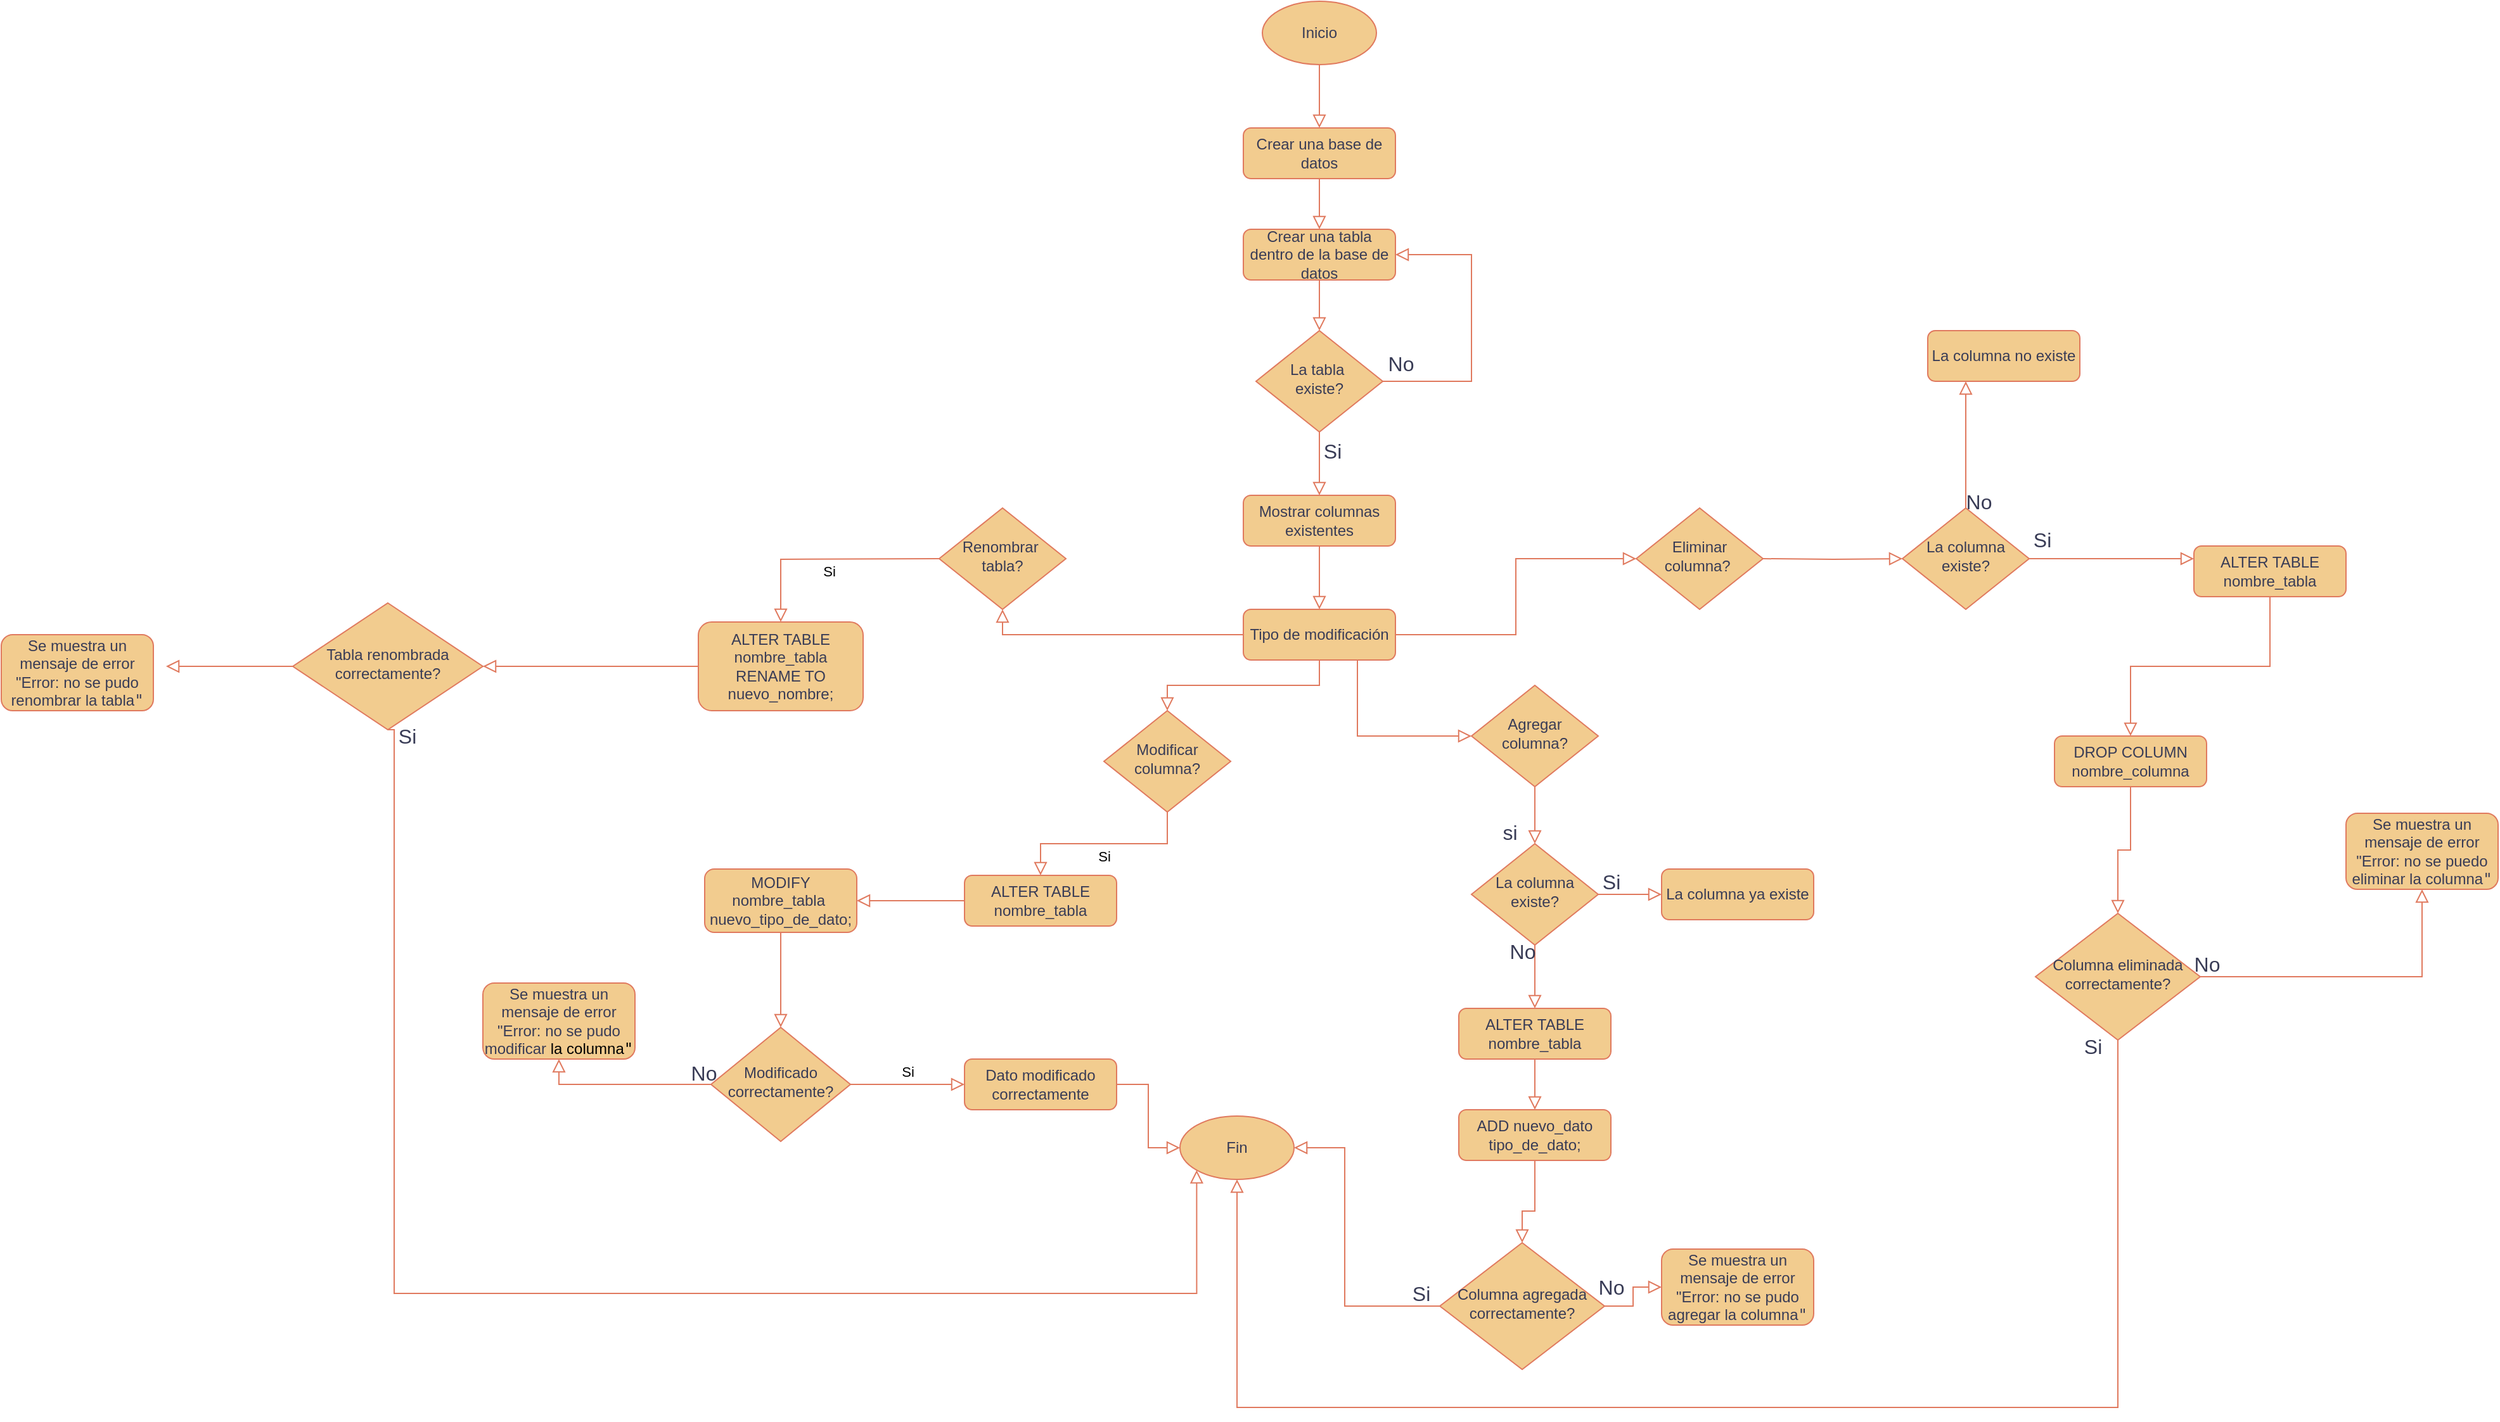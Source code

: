 <mxfile version="26.1.1">
  <diagram id="C5RBs43oDa-KdzZeNtuy" name="Page-1">
    <mxGraphModel dx="2724" dy="2389" grid="1" gridSize="10" guides="1" tooltips="1" connect="1" arrows="1" fold="1" page="1" pageScale="1" pageWidth="827" pageHeight="1169" math="0" shadow="0">
      <root>
        <mxCell id="WIyWlLk6GJQsqaUBKTNV-0" />
        <mxCell id="WIyWlLk6GJQsqaUBKTNV-1" parent="WIyWlLk6GJQsqaUBKTNV-0" />
        <mxCell id="WIyWlLk6GJQsqaUBKTNV-2" value="" style="rounded=0;html=1;jettySize=auto;orthogonalLoop=1;fontSize=11;endArrow=block;endFill=0;endSize=8;strokeWidth=1;shadow=0;labelBackgroundColor=none;edgeStyle=orthogonalEdgeStyle;entryX=0.5;entryY=0;entryDx=0;entryDy=0;strokeColor=#E07A5F;fontColor=default;" parent="WIyWlLk6GJQsqaUBKTNV-1" source="WIyWlLk6GJQsqaUBKTNV-3" target="C9Z1ZDKZKIPc8T6fknlQ-0" edge="1">
          <mxGeometry relative="1" as="geometry">
            <mxPoint x="220" y="-280" as="targetPoint" />
          </mxGeometry>
        </mxCell>
        <mxCell id="WIyWlLk6GJQsqaUBKTNV-3" value="Crear una base de datos" style="rounded=1;whiteSpace=wrap;html=1;fontSize=12;glass=0;strokeWidth=1;shadow=0;labelBackgroundColor=none;fillColor=#F2CC8F;strokeColor=#E07A5F;fontColor=#393C56;" parent="WIyWlLk6GJQsqaUBKTNV-1" vertex="1">
          <mxGeometry x="160" y="-350" width="120" height="40" as="geometry" />
        </mxCell>
        <mxCell id="WIyWlLk6GJQsqaUBKTNV-9" value="" style="edgeStyle=orthogonalEdgeStyle;rounded=0;html=1;jettySize=auto;orthogonalLoop=1;fontSize=11;endArrow=block;endFill=0;endSize=8;strokeWidth=1;shadow=0;labelBackgroundColor=none;exitX=0.5;exitY=1;exitDx=0;exitDy=0;entryX=0.5;entryY=0;entryDx=0;entryDy=0;strokeColor=#E07A5F;fontColor=default;" parent="WIyWlLk6GJQsqaUBKTNV-1" source="C9Z1ZDKZKIPc8T6fknlQ-44" target="C9Z1ZDKZKIPc8T6fknlQ-64" edge="1">
          <mxGeometry y="10" relative="1" as="geometry">
            <mxPoint as="offset" />
            <mxPoint x="480.0" y="170" as="sourcePoint" />
            <mxPoint x="530" y="130" as="targetPoint" />
          </mxGeometry>
        </mxCell>
        <mxCell id="C9Z1ZDKZKIPc8T6fknlQ-0" value="Crear una tabla dentro de la base de datos" style="rounded=1;whiteSpace=wrap;html=1;fontSize=12;glass=0;strokeWidth=1;shadow=0;labelBackgroundColor=none;fillColor=#F2CC8F;strokeColor=#E07A5F;fontColor=#393C56;" parent="WIyWlLk6GJQsqaUBKTNV-1" vertex="1">
          <mxGeometry x="160" y="-270" width="120" height="40" as="geometry" />
        </mxCell>
        <mxCell id="C9Z1ZDKZKIPc8T6fknlQ-5" value="" style="edgeStyle=orthogonalEdgeStyle;rounded=0;html=1;jettySize=auto;orthogonalLoop=1;fontSize=11;endArrow=block;endFill=0;endSize=8;strokeWidth=1;shadow=0;labelBackgroundColor=none;exitX=0.5;exitY=1;exitDx=0;exitDy=0;strokeColor=#E07A5F;fontColor=default;" parent="WIyWlLk6GJQsqaUBKTNV-1" source="C9Z1ZDKZKIPc8T6fknlQ-64" target="C9Z1ZDKZKIPc8T6fknlQ-7" edge="1">
          <mxGeometry x="-1" y="72" relative="1" as="geometry">
            <mxPoint x="-40" y="12" as="offset" />
            <mxPoint x="590" y="150" as="sourcePoint" />
          </mxGeometry>
        </mxCell>
        <mxCell id="C9Z1ZDKZKIPc8T6fknlQ-7" value="ALTER TABLE&lt;div&gt;nombre_tabla&lt;/div&gt;" style="rounded=1;whiteSpace=wrap;html=1;fontSize=12;glass=0;strokeWidth=1;shadow=0;labelBackgroundColor=none;fillColor=#F2CC8F;strokeColor=#E07A5F;fontColor=#393C56;" parent="WIyWlLk6GJQsqaUBKTNV-1" vertex="1">
          <mxGeometry x="330" y="345" width="120" height="40" as="geometry" />
        </mxCell>
        <mxCell id="C9Z1ZDKZKIPc8T6fknlQ-8" value="ADD nuevo_dato&lt;div&gt;tipo_de_dato;&lt;/div&gt;" style="rounded=1;whiteSpace=wrap;html=1;fontSize=12;glass=0;strokeWidth=1;shadow=0;labelBackgroundColor=none;fillColor=#F2CC8F;strokeColor=#E07A5F;fontColor=#393C56;" parent="WIyWlLk6GJQsqaUBKTNV-1" vertex="1">
          <mxGeometry x="330" y="425" width="120" height="40" as="geometry" />
        </mxCell>
        <mxCell id="C9Z1ZDKZKIPc8T6fknlQ-9" value="" style="edgeStyle=orthogonalEdgeStyle;rounded=0;html=1;jettySize=auto;orthogonalLoop=1;fontSize=11;endArrow=block;endFill=0;endSize=8;strokeWidth=1;shadow=0;labelBackgroundColor=none;entryX=0.5;entryY=0;entryDx=0;entryDy=0;exitX=0.5;exitY=1;exitDx=0;exitDy=0;strokeColor=#E07A5F;fontColor=default;" parent="WIyWlLk6GJQsqaUBKTNV-1" source="C9Z1ZDKZKIPc8T6fknlQ-7" target="C9Z1ZDKZKIPc8T6fknlQ-8" edge="1">
          <mxGeometry y="10" relative="1" as="geometry">
            <mxPoint as="offset" />
            <mxPoint x="820" y="225" as="sourcePoint" />
            <mxPoint x="710" y="235" as="targetPoint" />
          </mxGeometry>
        </mxCell>
        <mxCell id="C9Z1ZDKZKIPc8T6fknlQ-11" value="Si" style="edgeStyle=orthogonalEdgeStyle;rounded=0;html=1;jettySize=auto;orthogonalLoop=1;fontSize=11;endArrow=block;endFill=0;endSize=8;strokeWidth=1;shadow=0;labelBackgroundColor=none;exitX=0.5;exitY=1;exitDx=0;exitDy=0;entryX=0.5;entryY=0;entryDx=0;entryDy=0;strokeColor=#E07A5F;fontColor=default;" parent="WIyWlLk6GJQsqaUBKTNV-1" source="C9Z1ZDKZKIPc8T6fknlQ-43" target="C9Z1ZDKZKIPc8T6fknlQ-14" edge="1">
          <mxGeometry y="10" relative="1" as="geometry">
            <mxPoint as="offset" />
            <mxPoint x="-20" y="280" as="targetPoint" />
          </mxGeometry>
        </mxCell>
        <mxCell id="C9Z1ZDKZKIPc8T6fknlQ-13" value="MODIFY nombre_tabla&amp;nbsp;&lt;div&gt;nuevo_tipo_de_dato;&lt;/div&gt;" style="rounded=1;whiteSpace=wrap;html=1;fontSize=12;glass=0;strokeWidth=1;shadow=0;labelBackgroundColor=none;fillColor=#F2CC8F;strokeColor=#E07A5F;fontColor=#393C56;" parent="WIyWlLk6GJQsqaUBKTNV-1" vertex="1">
          <mxGeometry x="-265" y="235" width="120" height="50" as="geometry" />
        </mxCell>
        <mxCell id="C9Z1ZDKZKIPc8T6fknlQ-14" value="ALTER TABLE nombre_tabla" style="rounded=1;whiteSpace=wrap;html=1;fontSize=12;glass=0;strokeWidth=1;shadow=0;labelBackgroundColor=none;fillColor=#F2CC8F;strokeColor=#E07A5F;fontColor=#393C56;" parent="WIyWlLk6GJQsqaUBKTNV-1" vertex="1">
          <mxGeometry x="-60" y="240" width="120" height="40" as="geometry" />
        </mxCell>
        <mxCell id="C9Z1ZDKZKIPc8T6fknlQ-15" value="" style="edgeStyle=orthogonalEdgeStyle;rounded=0;html=1;jettySize=auto;orthogonalLoop=1;fontSize=11;endArrow=block;endFill=0;endSize=8;strokeWidth=1;shadow=0;labelBackgroundColor=none;entryX=1;entryY=0.5;entryDx=0;entryDy=0;exitX=0;exitY=0.5;exitDx=0;exitDy=0;strokeColor=#E07A5F;fontColor=default;" parent="WIyWlLk6GJQsqaUBKTNV-1" source="C9Z1ZDKZKIPc8T6fknlQ-14" target="C9Z1ZDKZKIPc8T6fknlQ-13" edge="1">
          <mxGeometry y="10" relative="1" as="geometry">
            <mxPoint as="offset" />
            <mxPoint x="-200" y="350" as="sourcePoint" />
            <mxPoint x="-240" y="400" as="targetPoint" />
          </mxGeometry>
        </mxCell>
        <mxCell id="C9Z1ZDKZKIPc8T6fknlQ-18" value="Inicio" style="ellipse;whiteSpace=wrap;html=1;labelBackgroundColor=none;fillColor=#F2CC8F;strokeColor=#E07A5F;fontColor=#393C56;" parent="WIyWlLk6GJQsqaUBKTNV-1" vertex="1">
          <mxGeometry x="175" y="-450" width="90" height="50" as="geometry" />
        </mxCell>
        <mxCell id="C9Z1ZDKZKIPc8T6fknlQ-19" value="" style="rounded=0;html=1;jettySize=auto;orthogonalLoop=1;fontSize=11;endArrow=block;endFill=0;endSize=8;strokeWidth=1;shadow=0;labelBackgroundColor=none;edgeStyle=orthogonalEdgeStyle;entryX=0.5;entryY=0;entryDx=0;entryDy=0;exitX=0.5;exitY=1;exitDx=0;exitDy=0;strokeColor=#E07A5F;fontColor=default;" parent="WIyWlLk6GJQsqaUBKTNV-1" source="C9Z1ZDKZKIPc8T6fknlQ-18" target="WIyWlLk6GJQsqaUBKTNV-3" edge="1">
          <mxGeometry relative="1" as="geometry">
            <mxPoint x="230" y="-300" as="sourcePoint" />
            <mxPoint x="230" y="-260" as="targetPoint" />
          </mxGeometry>
        </mxCell>
        <mxCell id="C9Z1ZDKZKIPc8T6fknlQ-24" value="Modificado correctamente?" style="rhombus;whiteSpace=wrap;html=1;shadow=0;fontFamily=Helvetica;fontSize=12;align=center;strokeWidth=1;spacing=6;spacingTop=-4;labelBackgroundColor=none;fillColor=#F2CC8F;strokeColor=#E07A5F;fontColor=#393C56;" parent="WIyWlLk6GJQsqaUBKTNV-1" vertex="1">
          <mxGeometry x="-260" y="360" width="110" height="90" as="geometry" />
        </mxCell>
        <mxCell id="C9Z1ZDKZKIPc8T6fknlQ-25" value="" style="edgeStyle=orthogonalEdgeStyle;rounded=0;html=1;jettySize=auto;orthogonalLoop=1;fontSize=11;endArrow=block;endFill=0;endSize=8;strokeWidth=1;shadow=0;labelBackgroundColor=none;entryX=0.5;entryY=0;entryDx=0;entryDy=0;exitX=0.5;exitY=1;exitDx=0;exitDy=0;strokeColor=#E07A5F;fontColor=default;" parent="WIyWlLk6GJQsqaUBKTNV-1" source="C9Z1ZDKZKIPc8T6fknlQ-13" target="C9Z1ZDKZKIPc8T6fknlQ-24" edge="1">
          <mxGeometry y="10" relative="1" as="geometry">
            <mxPoint as="offset" />
            <mxPoint x="390" y="500" as="sourcePoint" />
            <mxPoint x="390" y="540" as="targetPoint" />
          </mxGeometry>
        </mxCell>
        <mxCell id="C9Z1ZDKZKIPc8T6fknlQ-26" value="Si" style="rounded=0;html=1;jettySize=auto;orthogonalLoop=1;fontSize=11;endArrow=block;endFill=0;endSize=8;strokeWidth=1;shadow=0;labelBackgroundColor=none;exitX=1;exitY=0.5;exitDx=0;exitDy=0;entryX=0;entryY=0.5;entryDx=0;entryDy=0;strokeColor=#E07A5F;fontColor=default;" parent="WIyWlLk6GJQsqaUBKTNV-1" source="C9Z1ZDKZKIPc8T6fknlQ-24" target="C9Z1ZDKZKIPc8T6fknlQ-27" edge="1">
          <mxGeometry y="10" relative="1" as="geometry">
            <mxPoint as="offset" />
            <mxPoint x="225" y="720" as="sourcePoint" />
            <mxPoint x="-200" y="470" as="targetPoint" />
          </mxGeometry>
        </mxCell>
        <mxCell id="C9Z1ZDKZKIPc8T6fknlQ-27" value="Dato modificado&lt;div&gt;correctamente&lt;/div&gt;" style="rounded=1;whiteSpace=wrap;html=1;fontSize=12;glass=0;strokeWidth=1;shadow=0;labelBackgroundColor=none;fillColor=#F2CC8F;strokeColor=#E07A5F;fontColor=#393C56;" parent="WIyWlLk6GJQsqaUBKTNV-1" vertex="1">
          <mxGeometry x="-60" y="385" width="120" height="40" as="geometry" />
        </mxCell>
        <mxCell id="C9Z1ZDKZKIPc8T6fknlQ-28" value="Fin" style="ellipse;whiteSpace=wrap;html=1;labelBackgroundColor=none;fillColor=#F2CC8F;strokeColor=#E07A5F;fontColor=#393C56;" parent="WIyWlLk6GJQsqaUBKTNV-1" vertex="1">
          <mxGeometry x="110" y="430" width="90" height="50" as="geometry" />
        </mxCell>
        <mxCell id="C9Z1ZDKZKIPc8T6fknlQ-33" value="Mostrar columnas existentes" style="rounded=1;whiteSpace=wrap;html=1;fontSize=12;glass=0;strokeWidth=1;shadow=0;labelBackgroundColor=none;fillColor=#F2CC8F;strokeColor=#E07A5F;fontColor=#393C56;" parent="WIyWlLk6GJQsqaUBKTNV-1" vertex="1">
          <mxGeometry x="160" y="-60" width="120" height="40" as="geometry" />
        </mxCell>
        <mxCell id="C9Z1ZDKZKIPc8T6fknlQ-34" value="" style="rounded=0;html=1;jettySize=auto;orthogonalLoop=1;fontSize=11;endArrow=block;endFill=0;endSize=8;strokeWidth=1;shadow=0;labelBackgroundColor=none;edgeStyle=orthogonalEdgeStyle;entryX=0.5;entryY=0;entryDx=0;entryDy=0;exitX=0.5;exitY=1;exitDx=0;exitDy=0;strokeColor=#E07A5F;fontColor=default;" parent="WIyWlLk6GJQsqaUBKTNV-1" source="C9Z1ZDKZKIPc8T6fknlQ-0" target="C9Z1ZDKZKIPc8T6fknlQ-52" edge="1">
          <mxGeometry relative="1" as="geometry">
            <mxPoint x="230" y="-170" as="sourcePoint" />
            <mxPoint x="230" y="-130" as="targetPoint" />
          </mxGeometry>
        </mxCell>
        <mxCell id="C9Z1ZDKZKIPc8T6fknlQ-35" value="Tipo de modificación" style="rounded=1;whiteSpace=wrap;html=1;fontSize=12;glass=0;strokeWidth=1;shadow=0;labelBackgroundColor=none;fillColor=#F2CC8F;strokeColor=#E07A5F;fontColor=#393C56;" parent="WIyWlLk6GJQsqaUBKTNV-1" vertex="1">
          <mxGeometry x="160" y="30" width="120" height="40" as="geometry" />
        </mxCell>
        <mxCell id="C9Z1ZDKZKIPc8T6fknlQ-37" value="" style="rounded=0;html=1;jettySize=auto;orthogonalLoop=1;fontSize=11;endArrow=block;endFill=0;endSize=8;strokeWidth=1;shadow=0;labelBackgroundColor=none;edgeStyle=orthogonalEdgeStyle;entryX=0.5;entryY=0;entryDx=0;entryDy=0;exitX=0.5;exitY=1;exitDx=0;exitDy=0;strokeColor=#E07A5F;fontColor=default;" parent="WIyWlLk6GJQsqaUBKTNV-1" source="C9Z1ZDKZKIPc8T6fknlQ-33" target="C9Z1ZDKZKIPc8T6fknlQ-35" edge="1">
          <mxGeometry relative="1" as="geometry">
            <mxPoint x="230" y="-90" as="sourcePoint" />
            <mxPoint x="230" y="-50" as="targetPoint" />
          </mxGeometry>
        </mxCell>
        <mxCell id="C9Z1ZDKZKIPc8T6fknlQ-42" value="Renombrar&amp;nbsp;&lt;div&gt;tabla?&lt;/div&gt;" style="rhombus;whiteSpace=wrap;html=1;shadow=0;fontFamily=Helvetica;fontSize=12;align=center;strokeWidth=1;spacing=6;spacingTop=-4;labelBackgroundColor=none;fillColor=#F2CC8F;strokeColor=#E07A5F;fontColor=#393C56;" parent="WIyWlLk6GJQsqaUBKTNV-1" vertex="1">
          <mxGeometry x="-80" y="-50" width="100" height="80" as="geometry" />
        </mxCell>
        <mxCell id="C9Z1ZDKZKIPc8T6fknlQ-43" value="Modificar columna?" style="rhombus;whiteSpace=wrap;html=1;shadow=0;fontFamily=Helvetica;fontSize=12;align=center;strokeWidth=1;spacing=6;spacingTop=-4;labelBackgroundColor=none;fillColor=#F2CC8F;strokeColor=#E07A5F;fontColor=#393C56;" parent="WIyWlLk6GJQsqaUBKTNV-1" vertex="1">
          <mxGeometry x="50" y="110" width="100" height="80" as="geometry" />
        </mxCell>
        <mxCell id="C9Z1ZDKZKIPc8T6fknlQ-44" value="Agregar columna?" style="rhombus;whiteSpace=wrap;html=1;shadow=0;fontFamily=Helvetica;fontSize=12;align=center;strokeWidth=1;spacing=6;spacingTop=-4;labelBackgroundColor=none;fillColor=#F2CC8F;strokeColor=#E07A5F;fontColor=#393C56;" parent="WIyWlLk6GJQsqaUBKTNV-1" vertex="1">
          <mxGeometry x="340" y="90" width="100" height="80" as="geometry" />
        </mxCell>
        <mxCell id="C9Z1ZDKZKIPc8T6fknlQ-45" value="Eliminar columna?&amp;nbsp;" style="rhombus;whiteSpace=wrap;html=1;shadow=0;fontFamily=Helvetica;fontSize=12;align=center;strokeWidth=1;spacing=6;spacingTop=-4;labelBackgroundColor=none;fillColor=#F2CC8F;strokeColor=#E07A5F;fontColor=#393C56;" parent="WIyWlLk6GJQsqaUBKTNV-1" vertex="1">
          <mxGeometry x="470" y="-50" width="100" height="80" as="geometry" />
        </mxCell>
        <mxCell id="C9Z1ZDKZKIPc8T6fknlQ-47" value="" style="edgeStyle=orthogonalEdgeStyle;rounded=0;html=1;jettySize=auto;orthogonalLoop=1;fontSize=11;endArrow=block;endFill=0;endSize=8;strokeWidth=1;shadow=0;labelBackgroundColor=none;exitX=0;exitY=0.5;exitDx=0;exitDy=0;entryX=0.5;entryY=1;entryDx=0;entryDy=0;strokeColor=#E07A5F;fontColor=default;" parent="WIyWlLk6GJQsqaUBKTNV-1" source="C9Z1ZDKZKIPc8T6fknlQ-35" target="C9Z1ZDKZKIPc8T6fknlQ-42" edge="1">
          <mxGeometry y="10" relative="1" as="geometry">
            <mxPoint as="offset" />
            <mxPoint x="90" y="220" as="sourcePoint" />
            <mxPoint x="-110" y="290" as="targetPoint" />
          </mxGeometry>
        </mxCell>
        <mxCell id="C9Z1ZDKZKIPc8T6fknlQ-48" value="" style="edgeStyle=orthogonalEdgeStyle;rounded=0;html=1;jettySize=auto;orthogonalLoop=1;fontSize=11;endArrow=block;endFill=0;endSize=8;strokeWidth=1;shadow=0;labelBackgroundColor=none;exitX=0.5;exitY=1;exitDx=0;exitDy=0;entryX=0.5;entryY=0;entryDx=0;entryDy=0;strokeColor=#E07A5F;fontColor=default;" parent="WIyWlLk6GJQsqaUBKTNV-1" source="C9Z1ZDKZKIPc8T6fknlQ-35" target="C9Z1ZDKZKIPc8T6fknlQ-43" edge="1">
          <mxGeometry y="10" relative="1" as="geometry">
            <mxPoint as="offset" />
            <mxPoint x="100" y="230" as="sourcePoint" />
            <mxPoint x="-100" y="300" as="targetPoint" />
          </mxGeometry>
        </mxCell>
        <mxCell id="C9Z1ZDKZKIPc8T6fknlQ-49" value="" style="edgeStyle=orthogonalEdgeStyle;rounded=0;html=1;jettySize=auto;orthogonalLoop=1;fontSize=11;endArrow=block;endFill=0;endSize=8;strokeWidth=1;shadow=0;labelBackgroundColor=none;exitX=0.75;exitY=1;exitDx=0;exitDy=0;entryX=0;entryY=0.5;entryDx=0;entryDy=0;strokeColor=#E07A5F;fontColor=default;" parent="WIyWlLk6GJQsqaUBKTNV-1" source="C9Z1ZDKZKIPc8T6fknlQ-35" target="C9Z1ZDKZKIPc8T6fknlQ-44" edge="1">
          <mxGeometry y="10" relative="1" as="geometry">
            <mxPoint as="offset" />
            <mxPoint x="110" y="240" as="sourcePoint" />
            <mxPoint x="-90" y="310" as="targetPoint" />
          </mxGeometry>
        </mxCell>
        <mxCell id="C9Z1ZDKZKIPc8T6fknlQ-50" value="" style="edgeStyle=orthogonalEdgeStyle;rounded=0;html=1;jettySize=auto;orthogonalLoop=1;fontSize=11;endArrow=block;endFill=0;endSize=8;strokeWidth=1;shadow=0;labelBackgroundColor=none;exitX=1;exitY=0.5;exitDx=0;exitDy=0;entryX=0;entryY=0.5;entryDx=0;entryDy=0;strokeColor=#E07A5F;fontColor=default;" parent="WIyWlLk6GJQsqaUBKTNV-1" source="C9Z1ZDKZKIPc8T6fknlQ-35" target="C9Z1ZDKZKIPc8T6fknlQ-45" edge="1">
          <mxGeometry y="10" relative="1" as="geometry">
            <mxPoint as="offset" />
            <mxPoint x="120" y="250" as="sourcePoint" />
            <mxPoint x="-80" y="320" as="targetPoint" />
          </mxGeometry>
        </mxCell>
        <mxCell id="C9Z1ZDKZKIPc8T6fknlQ-52" value="La tabla&amp;nbsp;&lt;div&gt;existe?&lt;/div&gt;" style="rhombus;whiteSpace=wrap;html=1;shadow=0;fontFamily=Helvetica;fontSize=12;align=center;strokeWidth=1;spacing=6;spacingTop=-4;labelBackgroundColor=none;fillColor=#F2CC8F;strokeColor=#E07A5F;fontColor=#393C56;" parent="WIyWlLk6GJQsqaUBKTNV-1" vertex="1">
          <mxGeometry x="170" y="-190" width="100" height="80" as="geometry" />
        </mxCell>
        <mxCell id="C9Z1ZDKZKIPc8T6fknlQ-54" value="" style="rounded=0;html=1;jettySize=auto;orthogonalLoop=1;fontSize=11;endArrow=block;endFill=0;endSize=8;strokeWidth=1;shadow=0;labelBackgroundColor=none;edgeStyle=orthogonalEdgeStyle;entryX=0.5;entryY=0;entryDx=0;entryDy=0;exitX=0.5;exitY=1;exitDx=0;exitDy=0;strokeColor=#E07A5F;fontColor=default;" parent="WIyWlLk6GJQsqaUBKTNV-1" source="C9Z1ZDKZKIPc8T6fknlQ-52" target="C9Z1ZDKZKIPc8T6fknlQ-33" edge="1">
          <mxGeometry relative="1" as="geometry">
            <mxPoint x="230" y="-10" as="sourcePoint" />
            <mxPoint x="230" y="40" as="targetPoint" />
          </mxGeometry>
        </mxCell>
        <mxCell id="C9Z1ZDKZKIPc8T6fknlQ-55" value="Si" style="text;html=1;align=center;verticalAlign=middle;resizable=0;points=[];autosize=1;strokeColor=none;fillColor=none;fontSize=16;labelBackgroundColor=none;fontColor=#393C56;" parent="WIyWlLk6GJQsqaUBKTNV-1" vertex="1">
          <mxGeometry x="210" y="-110" width="40" height="30" as="geometry" />
        </mxCell>
        <mxCell id="C9Z1ZDKZKIPc8T6fknlQ-56" value="" style="rounded=0;html=1;jettySize=auto;orthogonalLoop=1;fontSize=11;endArrow=block;endFill=0;endSize=8;strokeWidth=1;shadow=0;labelBackgroundColor=none;edgeStyle=orthogonalEdgeStyle;entryX=1;entryY=0.5;entryDx=0;entryDy=0;exitX=1;exitY=0.5;exitDx=0;exitDy=0;strokeColor=#E07A5F;fontColor=default;" parent="WIyWlLk6GJQsqaUBKTNV-1" source="C9Z1ZDKZKIPc8T6fknlQ-52" target="C9Z1ZDKZKIPc8T6fknlQ-0" edge="1">
          <mxGeometry relative="1" as="geometry">
            <mxPoint x="230" y="-220" as="sourcePoint" />
            <mxPoint x="230" y="-180" as="targetPoint" />
            <Array as="points">
              <mxPoint x="340" y="-150" />
              <mxPoint x="340" y="-250" />
            </Array>
          </mxGeometry>
        </mxCell>
        <mxCell id="C9Z1ZDKZKIPc8T6fknlQ-57" value="No" style="text;html=1;align=center;verticalAlign=middle;resizable=0;points=[];autosize=1;strokeColor=none;fillColor=none;fontSize=16;labelBackgroundColor=none;fontColor=#393C56;" parent="WIyWlLk6GJQsqaUBKTNV-1" vertex="1">
          <mxGeometry x="264" y="-179" width="40" height="30" as="geometry" />
        </mxCell>
        <mxCell id="C9Z1ZDKZKIPc8T6fknlQ-58" style="edgeStyle=none;curved=1;rounded=0;orthogonalLoop=1;jettySize=auto;html=1;exitX=0.75;exitY=0;exitDx=0;exitDy=0;fontSize=12;startSize=8;endSize=8;labelBackgroundColor=none;strokeColor=#E07A5F;fontColor=default;" parent="WIyWlLk6GJQsqaUBKTNV-1" source="C9Z1ZDKZKIPc8T6fknlQ-27" target="C9Z1ZDKZKIPc8T6fknlQ-27" edge="1">
          <mxGeometry relative="1" as="geometry" />
        </mxCell>
        <mxCell id="C9Z1ZDKZKIPc8T6fknlQ-59" value="Si" style="edgeStyle=orthogonalEdgeStyle;rounded=0;html=1;jettySize=auto;orthogonalLoop=1;fontSize=11;endArrow=block;endFill=0;endSize=8;strokeWidth=1;shadow=0;labelBackgroundColor=none;exitX=0.5;exitY=1;exitDx=0;exitDy=0;entryX=0.5;entryY=0;entryDx=0;entryDy=0;strokeColor=#E07A5F;fontColor=default;" parent="WIyWlLk6GJQsqaUBKTNV-1" target="C9Z1ZDKZKIPc8T6fknlQ-61" edge="1">
          <mxGeometry y="10" relative="1" as="geometry">
            <mxPoint as="offset" />
            <mxPoint x="-80" y="-10" as="sourcePoint" />
            <mxPoint x="-215" y="30" as="targetPoint" />
          </mxGeometry>
        </mxCell>
        <mxCell id="C9Z1ZDKZKIPc8T6fknlQ-61" value="ALTER TABLE nombre_tabla&lt;div&gt;RENAME TO nuevo_nombre;&lt;/div&gt;" style="rounded=1;whiteSpace=wrap;html=1;fontSize=12;glass=0;strokeWidth=1;shadow=0;labelBackgroundColor=none;fillColor=#F2CC8F;strokeColor=#E07A5F;fontColor=#393C56;" parent="WIyWlLk6GJQsqaUBKTNV-1" vertex="1">
          <mxGeometry x="-270" y="40" width="130" height="70" as="geometry" />
        </mxCell>
        <mxCell id="C9Z1ZDKZKIPc8T6fknlQ-62" value="si" style="text;html=1;align=center;verticalAlign=middle;resizable=0;points=[];autosize=1;strokeColor=none;fillColor=none;fontSize=16;labelBackgroundColor=none;fontColor=#393C56;" parent="WIyWlLk6GJQsqaUBKTNV-1" vertex="1">
          <mxGeometry x="350" y="191" width="40" height="30" as="geometry" />
        </mxCell>
        <mxCell id="C9Z1ZDKZKIPc8T6fknlQ-64" value="La columna existe?" style="rhombus;whiteSpace=wrap;html=1;shadow=0;fontFamily=Helvetica;fontSize=12;align=center;strokeWidth=1;spacing=6;spacingTop=-4;labelBackgroundColor=none;fillColor=#F2CC8F;strokeColor=#E07A5F;fontColor=#393C56;" parent="WIyWlLk6GJQsqaUBKTNV-1" vertex="1">
          <mxGeometry x="340" y="215" width="100" height="80" as="geometry" />
        </mxCell>
        <mxCell id="C9Z1ZDKZKIPc8T6fknlQ-68" value="Si" style="text;html=1;align=center;verticalAlign=middle;resizable=0;points=[];autosize=1;strokeColor=none;fillColor=none;fontSize=16;labelBackgroundColor=none;fontColor=#393C56;" parent="WIyWlLk6GJQsqaUBKTNV-1" vertex="1">
          <mxGeometry x="430" y="230" width="40" height="30" as="geometry" />
        </mxCell>
        <mxCell id="C9Z1ZDKZKIPc8T6fknlQ-69" value="" style="edgeStyle=orthogonalEdgeStyle;rounded=0;html=1;jettySize=auto;orthogonalLoop=1;fontSize=11;endArrow=block;endFill=0;endSize=8;strokeWidth=1;shadow=0;labelBackgroundColor=none;exitX=1;exitY=0.5;exitDx=0;exitDy=0;entryX=0;entryY=0.5;entryDx=0;entryDy=0;strokeColor=#E07A5F;fontColor=default;" parent="WIyWlLk6GJQsqaUBKTNV-1" source="C9Z1ZDKZKIPc8T6fknlQ-64" target="C9Z1ZDKZKIPc8T6fknlQ-70" edge="1">
          <mxGeometry y="10" relative="1" as="geometry">
            <mxPoint as="offset" />
            <mxPoint x="450" y="140" as="sourcePoint" />
            <mxPoint x="760" y="130" as="targetPoint" />
          </mxGeometry>
        </mxCell>
        <mxCell id="C9Z1ZDKZKIPc8T6fknlQ-70" value="La columna ya existe" style="rounded=1;whiteSpace=wrap;html=1;fontSize=12;glass=0;strokeWidth=1;shadow=0;labelBackgroundColor=none;fillColor=#F2CC8F;strokeColor=#E07A5F;fontColor=#393C56;" parent="WIyWlLk6GJQsqaUBKTNV-1" vertex="1">
          <mxGeometry x="490" y="235" width="120" height="40" as="geometry" />
        </mxCell>
        <mxCell id="C9Z1ZDKZKIPc8T6fknlQ-72" value="No" style="text;html=1;align=center;verticalAlign=middle;resizable=0;points=[];autosize=1;strokeColor=none;fillColor=none;fontSize=16;labelBackgroundColor=none;fontColor=#393C56;" parent="WIyWlLk6GJQsqaUBKTNV-1" vertex="1">
          <mxGeometry x="360" y="285" width="40" height="30" as="geometry" />
        </mxCell>
        <mxCell id="C9Z1ZDKZKIPc8T6fknlQ-74" value="ALTER TABLE&lt;div&gt;nombre_tabla&lt;/div&gt;" style="rounded=1;whiteSpace=wrap;html=1;fontSize=12;glass=0;strokeWidth=1;shadow=0;labelBackgroundColor=none;fillColor=#F2CC8F;strokeColor=#E07A5F;fontColor=#393C56;" parent="WIyWlLk6GJQsqaUBKTNV-1" vertex="1">
          <mxGeometry x="910" y="-20" width="120" height="40" as="geometry" />
        </mxCell>
        <mxCell id="C9Z1ZDKZKIPc8T6fknlQ-75" value="DROP COLUMN&lt;div&gt;nombre_columna&lt;/div&gt;" style="rounded=1;whiteSpace=wrap;html=1;fontSize=12;glass=0;strokeWidth=1;shadow=0;labelBackgroundColor=none;fillColor=#F2CC8F;strokeColor=#E07A5F;fontColor=#393C56;" parent="WIyWlLk6GJQsqaUBKTNV-1" vertex="1">
          <mxGeometry x="800" y="130" width="120" height="40" as="geometry" />
        </mxCell>
        <mxCell id="C9Z1ZDKZKIPc8T6fknlQ-78" value="No" style="text;html=1;align=center;verticalAlign=middle;resizable=0;points=[];autosize=1;strokeColor=none;fillColor=none;fontSize=16;labelBackgroundColor=none;fontColor=#393C56;" parent="WIyWlLk6GJQsqaUBKTNV-1" vertex="1">
          <mxGeometry x="720" y="-70" width="40" height="30" as="geometry" />
        </mxCell>
        <mxCell id="C9Z1ZDKZKIPc8T6fknlQ-80" value="La columna no existe" style="rounded=1;whiteSpace=wrap;html=1;fontSize=12;glass=0;strokeWidth=1;shadow=0;labelBackgroundColor=none;fillColor=#F2CC8F;strokeColor=#E07A5F;fontColor=#393C56;" parent="WIyWlLk6GJQsqaUBKTNV-1" vertex="1">
          <mxGeometry x="700" y="-190" width="120" height="40" as="geometry" />
        </mxCell>
        <mxCell id="C9Z1ZDKZKIPc8T6fknlQ-81" value="Si" style="text;html=1;align=center;verticalAlign=middle;resizable=0;points=[];autosize=1;strokeColor=none;fillColor=none;fontSize=16;labelBackgroundColor=none;fontColor=#393C56;" parent="WIyWlLk6GJQsqaUBKTNV-1" vertex="1">
          <mxGeometry x="770" y="-40" width="40" height="30" as="geometry" />
        </mxCell>
        <mxCell id="C9Z1ZDKZKIPc8T6fknlQ-82" style="edgeStyle=none;curved=1;rounded=0;orthogonalLoop=1;jettySize=auto;html=1;exitX=0.5;exitY=1;exitDx=0;exitDy=0;fontSize=12;startSize=8;endSize=8;labelBackgroundColor=none;strokeColor=#E07A5F;fontColor=default;" parent="WIyWlLk6GJQsqaUBKTNV-1" source="C9Z1ZDKZKIPc8T6fknlQ-80" target="C9Z1ZDKZKIPc8T6fknlQ-80" edge="1">
          <mxGeometry relative="1" as="geometry" />
        </mxCell>
        <mxCell id="C9Z1ZDKZKIPc8T6fknlQ-83" value="" style="edgeStyle=orthogonalEdgeStyle;rounded=0;html=1;jettySize=auto;orthogonalLoop=1;fontSize=11;endArrow=block;endFill=0;endSize=8;strokeWidth=1;shadow=0;labelBackgroundColor=none;exitX=1;exitY=0.5;exitDx=0;exitDy=0;entryX=0;entryY=0.5;entryDx=0;entryDy=0;strokeColor=#E07A5F;fontColor=default;" parent="WIyWlLk6GJQsqaUBKTNV-1" target="C9Z1ZDKZKIPc8T6fknlQ-84" edge="1">
          <mxGeometry y="10" relative="1" as="geometry">
            <mxPoint as="offset" />
            <mxPoint x="570" y="-10" as="sourcePoint" />
            <mxPoint x="660" y="-10" as="targetPoint" />
          </mxGeometry>
        </mxCell>
        <mxCell id="C9Z1ZDKZKIPc8T6fknlQ-84" value="La columna existe?" style="rhombus;whiteSpace=wrap;html=1;shadow=0;fontFamily=Helvetica;fontSize=12;align=center;strokeWidth=1;spacing=6;spacingTop=-4;labelBackgroundColor=none;fillColor=#F2CC8F;strokeColor=#E07A5F;fontColor=#393C56;" parent="WIyWlLk6GJQsqaUBKTNV-1" vertex="1">
          <mxGeometry x="680" y="-50" width="100" height="80" as="geometry" />
        </mxCell>
        <mxCell id="C9Z1ZDKZKIPc8T6fknlQ-86" value="" style="rounded=0;html=1;jettySize=auto;orthogonalLoop=1;fontSize=11;endArrow=block;endFill=0;endSize=8;strokeWidth=1;shadow=0;labelBackgroundColor=none;entryX=0.5;entryY=0;entryDx=0;entryDy=0;edgeStyle=elbowEdgeStyle;exitX=0.5;exitY=1;exitDx=0;exitDy=0;elbow=vertical;strokeColor=#E07A5F;fontColor=default;" parent="WIyWlLk6GJQsqaUBKTNV-1" source="C9Z1ZDKZKIPc8T6fknlQ-74" target="C9Z1ZDKZKIPc8T6fknlQ-75" edge="1">
          <mxGeometry y="10" relative="1" as="geometry">
            <mxPoint as="offset" />
            <mxPoint x="970" y="50" as="sourcePoint" />
            <mxPoint x="930" y="170" as="targetPoint" />
          </mxGeometry>
        </mxCell>
        <mxCell id="C9Z1ZDKZKIPc8T6fknlQ-90" value="" style="edgeStyle=orthogonalEdgeStyle;rounded=0;html=1;jettySize=auto;orthogonalLoop=1;fontSize=11;endArrow=block;endFill=0;endSize=8;strokeWidth=1;shadow=0;labelBackgroundColor=none;exitX=0.5;exitY=1;exitDx=0;exitDy=0;entryX=0.5;entryY=0;entryDx=0;entryDy=0;strokeColor=#E07A5F;fontColor=default;" parent="WIyWlLk6GJQsqaUBKTNV-1" source="C9Z1ZDKZKIPc8T6fknlQ-8" target="9i1YZa3QsJYvo1-8nHtG-1" edge="1">
          <mxGeometry y="10" relative="1" as="geometry">
            <mxPoint as="offset" />
            <mxPoint x="400" y="480.0" as="sourcePoint" />
            <mxPoint x="340" y="515" as="targetPoint" />
            <Array as="points">
              <mxPoint x="390" y="505" />
              <mxPoint x="380" y="505" />
            </Array>
          </mxGeometry>
        </mxCell>
        <mxCell id="9i1YZa3QsJYvo1-8nHtG-1" value="Columna agregada correctamente?" style="rhombus;whiteSpace=wrap;html=1;shadow=0;fontFamily=Helvetica;fontSize=12;align=center;strokeWidth=1;spacing=6;spacingTop=-4;labelBackgroundColor=none;fillColor=#F2CC8F;strokeColor=#E07A5F;fontColor=#393C56;" vertex="1" parent="WIyWlLk6GJQsqaUBKTNV-1">
          <mxGeometry x="315" y="530" width="130" height="100" as="geometry" />
        </mxCell>
        <mxCell id="9i1YZa3QsJYvo1-8nHtG-2" value="" style="edgeStyle=orthogonalEdgeStyle;rounded=0;html=1;jettySize=auto;orthogonalLoop=1;fontSize=11;endArrow=block;endFill=0;endSize=8;strokeWidth=1;shadow=0;labelBackgroundColor=none;exitX=0;exitY=0.5;exitDx=0;exitDy=0;entryX=1;entryY=0.5;entryDx=0;entryDy=0;strokeColor=#E07A5F;fontColor=default;" edge="1" parent="WIyWlLk6GJQsqaUBKTNV-1" source="9i1YZa3QsJYvo1-8nHtG-1" target="C9Z1ZDKZKIPc8T6fknlQ-28">
          <mxGeometry y="10" relative="1" as="geometry">
            <mxPoint as="offset" />
            <mxPoint x="250" y="550" as="sourcePoint" />
            <mxPoint x="240" y="615" as="targetPoint" />
            <Array as="points">
              <mxPoint x="240" y="580" />
              <mxPoint x="240" y="455" />
            </Array>
          </mxGeometry>
        </mxCell>
        <mxCell id="9i1YZa3QsJYvo1-8nHtG-3" value="Si" style="text;html=1;align=center;verticalAlign=middle;resizable=0;points=[];autosize=1;strokeColor=none;fillColor=none;fontSize=16;labelBackgroundColor=none;fontColor=#393C56;" vertex="1" parent="WIyWlLk6GJQsqaUBKTNV-1">
          <mxGeometry x="280" y="555" width="40" height="30" as="geometry" />
        </mxCell>
        <mxCell id="9i1YZa3QsJYvo1-8nHtG-4" value="" style="edgeStyle=elbowEdgeStyle;rounded=0;html=1;jettySize=auto;orthogonalLoop=1;fontSize=11;endArrow=block;endFill=0;endSize=8;strokeWidth=1;shadow=0;labelBackgroundColor=none;exitX=1;exitY=0.5;exitDx=0;exitDy=0;entryX=0;entryY=0.5;entryDx=0;entryDy=0;strokeColor=#E07A5F;fontColor=default;" edge="1" parent="WIyWlLk6GJQsqaUBKTNV-1" source="9i1YZa3QsJYvo1-8nHtG-1" target="9i1YZa3QsJYvo1-8nHtG-5">
          <mxGeometry y="10" relative="1" as="geometry">
            <mxPoint as="offset" />
            <mxPoint x="325" y="630" as="sourcePoint" />
            <mxPoint x="315" y="695" as="targetPoint" />
          </mxGeometry>
        </mxCell>
        <mxCell id="9i1YZa3QsJYvo1-8nHtG-5" value="Se muestra un mensaje de error &quot;Error: no se pudo agregar la columna&lt;code data-end=&quot;670&quot; data-start=&quot;639&quot;&gt;&quot;&lt;/code&gt;" style="rounded=1;whiteSpace=wrap;html=1;labelBackgroundColor=none;fillColor=#F2CC8F;strokeColor=#E07A5F;fontColor=#393C56;" vertex="1" parent="WIyWlLk6GJQsqaUBKTNV-1">
          <mxGeometry x="490" y="535" width="120" height="60" as="geometry" />
        </mxCell>
        <mxCell id="9i1YZa3QsJYvo1-8nHtG-7" value="No" style="text;html=1;align=center;verticalAlign=middle;resizable=0;points=[];autosize=1;strokeColor=none;fillColor=none;fontSize=16;labelBackgroundColor=none;fontColor=#393C56;" vertex="1" parent="WIyWlLk6GJQsqaUBKTNV-1">
          <mxGeometry x="430" y="550" width="40" height="30" as="geometry" />
        </mxCell>
        <mxCell id="9i1YZa3QsJYvo1-8nHtG-9" value="" style="rounded=0;html=1;jettySize=auto;orthogonalLoop=1;fontSize=11;endArrow=block;endFill=0;endSize=8;strokeWidth=1;shadow=0;labelBackgroundColor=none;exitX=1;exitY=0.5;exitDx=0;exitDy=0;entryX=0;entryY=0.5;entryDx=0;entryDy=0;edgeStyle=orthogonalEdgeStyle;strokeColor=#E07A5F;fontColor=default;" edge="1" parent="WIyWlLk6GJQsqaUBKTNV-1" source="C9Z1ZDKZKIPc8T6fknlQ-27" target="C9Z1ZDKZKIPc8T6fknlQ-28">
          <mxGeometry y="10" relative="1" as="geometry">
            <mxPoint as="offset" />
            <mxPoint x="20" y="480" as="sourcePoint" />
            <mxPoint x="110" y="480" as="targetPoint" />
          </mxGeometry>
        </mxCell>
        <mxCell id="9i1YZa3QsJYvo1-8nHtG-10" value="Tabla renombrada correctamente?" style="rhombus;whiteSpace=wrap;html=1;shadow=0;fontFamily=Helvetica;fontSize=12;align=center;strokeWidth=1;spacing=6;spacingTop=-4;labelBackgroundColor=none;fillColor=#F2CC8F;strokeColor=#E07A5F;fontColor=#393C56;" vertex="1" parent="WIyWlLk6GJQsqaUBKTNV-1">
          <mxGeometry x="-590" y="25" width="150" height="100" as="geometry" />
        </mxCell>
        <mxCell id="9i1YZa3QsJYvo1-8nHtG-11" value="" style="edgeStyle=orthogonalEdgeStyle;rounded=0;html=1;jettySize=auto;orthogonalLoop=1;fontSize=11;endArrow=block;endFill=0;endSize=8;strokeWidth=1;shadow=0;labelBackgroundColor=none;exitX=0;exitY=0.5;exitDx=0;exitDy=0;entryX=1;entryY=0.5;entryDx=0;entryDy=0;strokeColor=#E07A5F;fontColor=default;" edge="1" parent="WIyWlLk6GJQsqaUBKTNV-1" source="C9Z1ZDKZKIPc8T6fknlQ-61" target="9i1YZa3QsJYvo1-8nHtG-10">
          <mxGeometry y="10" relative="1" as="geometry">
            <mxPoint as="offset" />
            <mxPoint x="-332.5" y="191" as="sourcePoint" />
            <mxPoint x="-457.5" y="241" as="targetPoint" />
          </mxGeometry>
        </mxCell>
        <mxCell id="9i1YZa3QsJYvo1-8nHtG-12" value="" style="edgeStyle=orthogonalEdgeStyle;rounded=0;html=1;jettySize=auto;orthogonalLoop=1;fontSize=11;endArrow=block;endFill=0;endSize=8;strokeWidth=1;shadow=0;labelBackgroundColor=none;exitX=0.5;exitY=1;exitDx=0;exitDy=0;entryX=0;entryY=1;entryDx=0;entryDy=0;strokeColor=#E07A5F;fontColor=default;" edge="1" parent="WIyWlLk6GJQsqaUBKTNV-1" source="9i1YZa3QsJYvo1-8nHtG-10" target="C9Z1ZDKZKIPc8T6fknlQ-28">
          <mxGeometry y="10" relative="1" as="geometry">
            <mxPoint as="offset" />
            <mxPoint x="-385" y="265" as="sourcePoint" />
            <mxPoint x="-510" y="315" as="targetPoint" />
            <Array as="points">
              <mxPoint x="-510" y="125" />
              <mxPoint x="-510" y="570" />
              <mxPoint x="123" y="570" />
            </Array>
          </mxGeometry>
        </mxCell>
        <mxCell id="9i1YZa3QsJYvo1-8nHtG-13" value="Si" style="text;html=1;align=center;verticalAlign=middle;resizable=0;points=[];autosize=1;strokeColor=none;fillColor=none;fontSize=16;labelBackgroundColor=none;fontColor=#393C56;" vertex="1" parent="WIyWlLk6GJQsqaUBKTNV-1">
          <mxGeometry x="-520" y="115" width="40" height="30" as="geometry" />
        </mxCell>
        <mxCell id="9i1YZa3QsJYvo1-8nHtG-14" value="" style="rounded=0;html=1;jettySize=auto;orthogonalLoop=1;fontSize=11;endArrow=block;endFill=0;endSize=8;strokeWidth=1;shadow=0;labelBackgroundColor=none;exitX=1;exitY=0.5;exitDx=0;exitDy=0;entryX=0;entryY=0.25;entryDx=0;entryDy=0;strokeColor=#E07A5F;fontColor=default;" edge="1" parent="WIyWlLk6GJQsqaUBKTNV-1" source="C9Z1ZDKZKIPc8T6fknlQ-84" target="C9Z1ZDKZKIPc8T6fknlQ-74">
          <mxGeometry y="10" relative="1" as="geometry">
            <mxPoint as="offset" />
            <mxPoint x="751.5" y="200" as="sourcePoint" />
            <mxPoint x="728.5" y="80" as="targetPoint" />
          </mxGeometry>
        </mxCell>
        <mxCell id="9i1YZa3QsJYvo1-8nHtG-15" value="" style="edgeStyle=orthogonalEdgeStyle;rounded=0;html=1;jettySize=auto;orthogonalLoop=1;fontSize=11;endArrow=block;endFill=0;endSize=8;strokeWidth=1;shadow=0;labelBackgroundColor=none;exitX=0.5;exitY=0;exitDx=0;exitDy=0;entryX=0.25;entryY=1;entryDx=0;entryDy=0;strokeColor=#E07A5F;fontColor=default;" edge="1" parent="WIyWlLk6GJQsqaUBKTNV-1" source="C9Z1ZDKZKIPc8T6fknlQ-84" target="C9Z1ZDKZKIPc8T6fknlQ-80">
          <mxGeometry y="10" relative="1" as="geometry">
            <mxPoint as="offset" />
            <mxPoint x="720" y="-60.56" as="sourcePoint" />
            <mxPoint x="697" y="-180.56" as="targetPoint" />
          </mxGeometry>
        </mxCell>
        <mxCell id="9i1YZa3QsJYvo1-8nHtG-16" value="Columna eliminada correctamente?" style="rhombus;whiteSpace=wrap;html=1;shadow=0;fontFamily=Helvetica;fontSize=12;align=center;strokeWidth=1;spacing=6;spacingTop=-4;labelBackgroundColor=none;fillColor=#F2CC8F;strokeColor=#E07A5F;fontColor=#393C56;" vertex="1" parent="WIyWlLk6GJQsqaUBKTNV-1">
          <mxGeometry x="785" y="270" width="130" height="100" as="geometry" />
        </mxCell>
        <mxCell id="9i1YZa3QsJYvo1-8nHtG-17" value="Si" style="text;html=1;align=center;verticalAlign=middle;resizable=0;points=[];autosize=1;strokeColor=none;fillColor=none;fontSize=16;labelBackgroundColor=none;fontColor=#393C56;" vertex="1" parent="WIyWlLk6GJQsqaUBKTNV-1">
          <mxGeometry x="810" y="360" width="40" height="30" as="geometry" />
        </mxCell>
        <mxCell id="9i1YZa3QsJYvo1-8nHtG-18" value="" style="edgeStyle=elbowEdgeStyle;rounded=0;html=1;jettySize=auto;orthogonalLoop=1;fontSize=11;endArrow=block;endFill=0;endSize=8;strokeWidth=1;shadow=0;labelBackgroundColor=none;exitX=1;exitY=0.5;exitDx=0;exitDy=0;elbow=vertical;entryX=0.5;entryY=1;entryDx=0;entryDy=0;strokeColor=#E07A5F;fontColor=default;" edge="1" parent="WIyWlLk6GJQsqaUBKTNV-1" source="9i1YZa3QsJYvo1-8nHtG-16" target="9i1YZa3QsJYvo1-8nHtG-19">
          <mxGeometry y="10" relative="1" as="geometry">
            <mxPoint as="offset" />
            <mxPoint x="1000" y="390" as="sourcePoint" />
            <mxPoint x="1170" y="290" as="targetPoint" />
            <Array as="points">
              <mxPoint x="1000" y="320" />
            </Array>
          </mxGeometry>
        </mxCell>
        <mxCell id="9i1YZa3QsJYvo1-8nHtG-19" value="Se muestra un mensaje de error &quot;Error: no se puedo eliminar la columna&lt;code data-end=&quot;670&quot; data-start=&quot;639&quot;&gt;&quot;&lt;/code&gt;" style="rounded=1;whiteSpace=wrap;html=1;labelBackgroundColor=none;fillColor=#F2CC8F;strokeColor=#E07A5F;fontColor=#393C56;" vertex="1" parent="WIyWlLk6GJQsqaUBKTNV-1">
          <mxGeometry x="1030" y="191" width="120" height="60" as="geometry" />
        </mxCell>
        <mxCell id="9i1YZa3QsJYvo1-8nHtG-20" value="No" style="text;html=1;align=center;verticalAlign=middle;resizable=0;points=[];autosize=1;strokeColor=none;fillColor=none;fontSize=16;labelBackgroundColor=none;fontColor=#393C56;" vertex="1" parent="WIyWlLk6GJQsqaUBKTNV-1">
          <mxGeometry x="900" y="295" width="40" height="30" as="geometry" />
        </mxCell>
        <mxCell id="9i1YZa3QsJYvo1-8nHtG-21" value="" style="rounded=0;html=1;jettySize=auto;orthogonalLoop=1;fontSize=11;endArrow=block;endFill=0;endSize=8;strokeWidth=1;shadow=0;labelBackgroundColor=none;entryX=0.5;entryY=0;entryDx=0;entryDy=0;edgeStyle=elbowEdgeStyle;exitX=0.5;exitY=1;exitDx=0;exitDy=0;elbow=vertical;strokeColor=#E07A5F;fontColor=default;" edge="1" parent="WIyWlLk6GJQsqaUBKTNV-1" source="C9Z1ZDKZKIPc8T6fknlQ-75" target="9i1YZa3QsJYvo1-8nHtG-16">
          <mxGeometry y="10" relative="1" as="geometry">
            <mxPoint as="offset" />
            <mxPoint x="1010" y="175" as="sourcePoint" />
            <mxPoint x="900" y="285" as="targetPoint" />
          </mxGeometry>
        </mxCell>
        <mxCell id="9i1YZa3QsJYvo1-8nHtG-22" value="" style="rounded=0;html=1;jettySize=auto;orthogonalLoop=1;fontSize=11;endArrow=block;endFill=0;endSize=8;strokeWidth=1;shadow=0;labelBackgroundColor=none;edgeStyle=elbowEdgeStyle;exitX=0.5;exitY=1;exitDx=0;exitDy=0;elbow=vertical;entryX=0.5;entryY=1;entryDx=0;entryDy=0;strokeColor=#E07A5F;fontColor=default;" edge="1" parent="WIyWlLk6GJQsqaUBKTNV-1" source="9i1YZa3QsJYvo1-8nHtG-16" target="C9Z1ZDKZKIPc8T6fknlQ-28">
          <mxGeometry y="10" relative="1" as="geometry">
            <mxPoint as="offset" />
            <mxPoint x="840" y="460" as="sourcePoint" />
            <mxPoint x="320" y="800" as="targetPoint" />
            <Array as="points">
              <mxPoint x="470" y="660" />
            </Array>
          </mxGeometry>
        </mxCell>
        <mxCell id="9i1YZa3QsJYvo1-8nHtG-24" value="Se muestra un mensaje de error &quot;Error: no se pudo modificar&lt;span style=&quot;background-color: transparent; color: light-dark(rgb(0, 0, 0), rgb(255, 255, 255));&quot;&gt;&amp;nbsp;la columna&lt;/span&gt;&lt;code style=&quot;background-color: transparent; color: light-dark(rgb(0, 0, 0), rgb(255, 255, 255));&quot; data-end=&quot;670&quot; data-start=&quot;639&quot;&gt;&quot;&lt;/code&gt;" style="rounded=1;whiteSpace=wrap;html=1;labelBackgroundColor=none;fillColor=#F2CC8F;strokeColor=#E07A5F;fontColor=#393C56;" vertex="1" parent="WIyWlLk6GJQsqaUBKTNV-1">
          <mxGeometry x="-440" y="325" width="120" height="60" as="geometry" />
        </mxCell>
        <mxCell id="9i1YZa3QsJYvo1-8nHtG-25" value="" style="edgeStyle=orthogonalEdgeStyle;rounded=0;html=1;jettySize=auto;orthogonalLoop=1;fontSize=11;endArrow=block;endFill=0;endSize=8;strokeWidth=1;shadow=0;labelBackgroundColor=none;entryX=0.5;entryY=1;entryDx=0;entryDy=0;exitX=0;exitY=0.5;exitDx=0;exitDy=0;strokeColor=#E07A5F;fontColor=default;" edge="1" parent="WIyWlLk6GJQsqaUBKTNV-1" source="C9Z1ZDKZKIPc8T6fknlQ-24" target="9i1YZa3QsJYvo1-8nHtG-24">
          <mxGeometry y="10" relative="1" as="geometry">
            <mxPoint as="offset" />
            <mxPoint x="-270" y="449.95" as="sourcePoint" />
            <mxPoint x="-363" y="429.95" as="targetPoint" />
          </mxGeometry>
        </mxCell>
        <mxCell id="9i1YZa3QsJYvo1-8nHtG-26" value="No" style="text;html=1;align=center;verticalAlign=middle;resizable=0;points=[];autosize=1;strokeColor=none;fillColor=none;fontSize=16;labelBackgroundColor=none;fontColor=#393C56;" vertex="1" parent="WIyWlLk6GJQsqaUBKTNV-1">
          <mxGeometry x="-286" y="381" width="40" height="30" as="geometry" />
        </mxCell>
        <mxCell id="9i1YZa3QsJYvo1-8nHtG-27" value="" style="edgeStyle=orthogonalEdgeStyle;rounded=0;html=1;jettySize=auto;orthogonalLoop=1;fontSize=11;endArrow=block;endFill=0;endSize=8;strokeWidth=1;shadow=0;labelBackgroundColor=none;exitX=0;exitY=0.5;exitDx=0;exitDy=0;strokeColor=#E07A5F;fontColor=default;" edge="1" parent="WIyWlLk6GJQsqaUBKTNV-1" source="9i1YZa3QsJYvo1-8nHtG-10">
          <mxGeometry y="10" relative="1" as="geometry">
            <mxPoint as="offset" />
            <mxPoint x="-185" y="305" as="sourcePoint" />
            <mxPoint x="-690" y="75" as="targetPoint" />
          </mxGeometry>
        </mxCell>
        <mxCell id="9i1YZa3QsJYvo1-8nHtG-28" value="Se muestra un mensaje de error &quot;Error: no se pudo renombrar la tabla&lt;code data-end=&quot;670&quot; data-start=&quot;639&quot;&gt;&quot;&lt;/code&gt;" style="rounded=1;whiteSpace=wrap;html=1;labelBackgroundColor=none;fillColor=#F2CC8F;strokeColor=#E07A5F;fontColor=#393C56;" vertex="1" parent="WIyWlLk6GJQsqaUBKTNV-1">
          <mxGeometry x="-820" y="50" width="120" height="60" as="geometry" />
        </mxCell>
      </root>
    </mxGraphModel>
  </diagram>
</mxfile>
